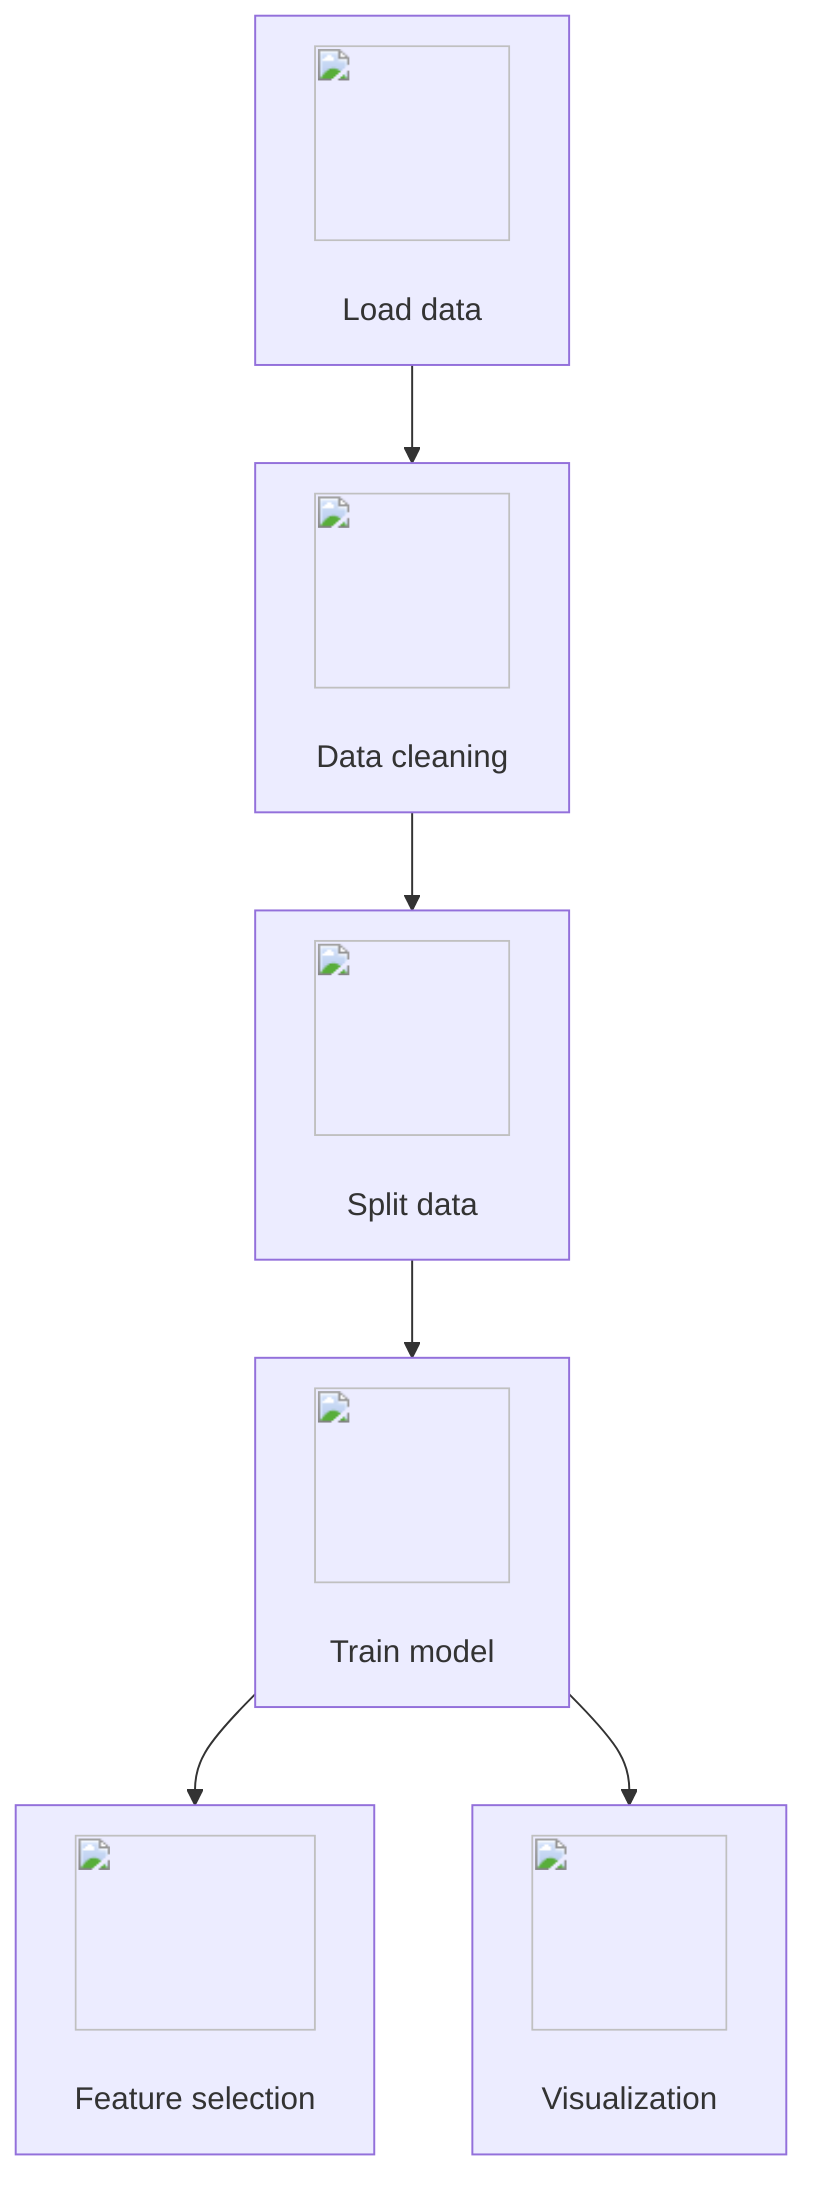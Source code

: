 graph TD;
    A["<img src='file.svg' width=100 height=100/> <br/> Load data"] --> B["<img src='table.svg' width=100 height=100/> <br/> Data cleaning"];
    B --> C["<img src='row_split.svg' width=100 height=100/> <br/> Split data"];
    C --> D["<img src='brain.svg' width=100 height=100/> <br/> Train model"];
    D --> E["<img src='column_split.svg' width=100 height=100/> <br/> Feature selection"];
    D --> F["<img src='lineplot_template.svg' width=100 height=100/> <br/> Visualization"];